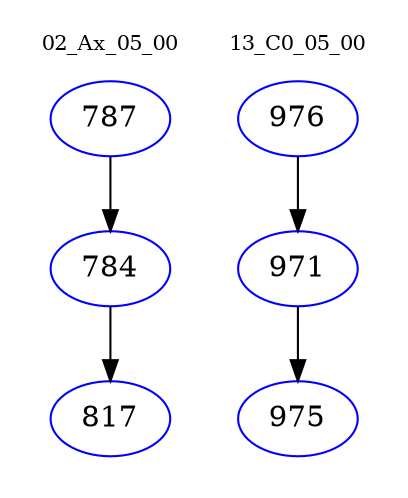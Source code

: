digraph{
subgraph cluster_0 {
color = white
label = "02_Ax_05_00";
fontsize=10;
T0_787 [label="787", color="blue"]
T0_787 -> T0_784 [color="black"]
T0_784 [label="784", color="blue"]
T0_784 -> T0_817 [color="black"]
T0_817 [label="817", color="blue"]
}
subgraph cluster_1 {
color = white
label = "13_C0_05_00";
fontsize=10;
T1_976 [label="976", color="blue"]
T1_976 -> T1_971 [color="black"]
T1_971 [label="971", color="blue"]
T1_971 -> T1_975 [color="black"]
T1_975 [label="975", color="blue"]
}
}
